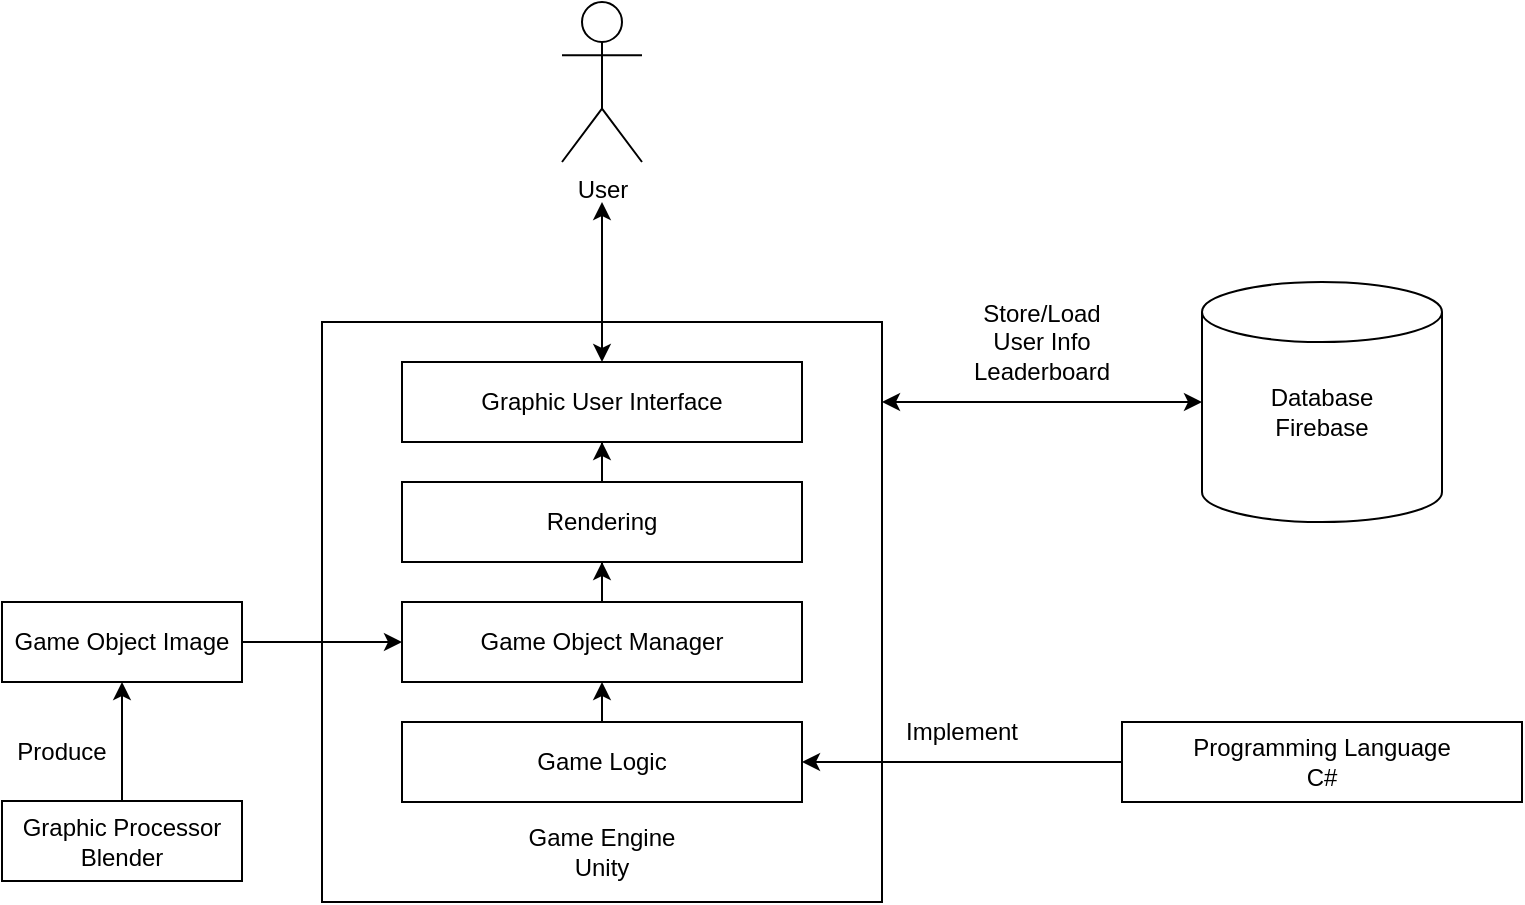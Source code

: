 <mxfile version="20.8.16" type="device"><diagram name="第1頁" id="K_bkNcNdCO-kKJMLChcu"><mxGraphModel dx="1674" dy="764" grid="1" gridSize="10" guides="1" tooltips="1" connect="1" arrows="1" fold="1" page="1" pageScale="1" pageWidth="827" pageHeight="1169" math="0" shadow="0"><root><mxCell id="0"/><mxCell id="1" parent="0"/><mxCell id="m7lsePDEBasANi_mcvNf-20" value="" style="rounded=0;whiteSpace=wrap;html=1;" vertex="1" parent="1"><mxGeometry x="200" y="320" width="280" height="290" as="geometry"/></mxCell><mxCell id="m7lsePDEBasANi_mcvNf-1" value="User&lt;br&gt;" style="shape=umlActor;verticalLabelPosition=bottom;verticalAlign=top;html=1;outlineConnect=0;" vertex="1" parent="1"><mxGeometry x="320" y="160" width="40" height="80" as="geometry"/></mxCell><mxCell id="m7lsePDEBasANi_mcvNf-3" value="Graphic User Interface" style="rounded=0;whiteSpace=wrap;html=1;" vertex="1" parent="1"><mxGeometry x="240" y="340" width="200" height="40" as="geometry"/></mxCell><mxCell id="m7lsePDEBasANi_mcvNf-5" value="" style="endArrow=classic;startArrow=classic;html=1;rounded=0;exitX=0.5;exitY=0;exitDx=0;exitDy=0;" edge="1" parent="1" source="m7lsePDEBasANi_mcvNf-3"><mxGeometry width="50" height="50" relative="1" as="geometry"><mxPoint x="390" y="360" as="sourcePoint"/><mxPoint x="340" y="260" as="targetPoint"/></mxGeometry></mxCell><mxCell id="m7lsePDEBasANi_mcvNf-9" value="Game Logic" style="rounded=0;whiteSpace=wrap;html=1;" vertex="1" parent="1"><mxGeometry x="240" y="520" width="200" height="40" as="geometry"/></mxCell><mxCell id="m7lsePDEBasANi_mcvNf-38" value="" style="edgeStyle=orthogonalEdgeStyle;rounded=0;orthogonalLoop=1;jettySize=auto;html=1;" edge="1" parent="1" source="m7lsePDEBasANi_mcvNf-10" target="m7lsePDEBasANi_mcvNf-11"><mxGeometry relative="1" as="geometry"/></mxCell><mxCell id="m7lsePDEBasANi_mcvNf-10" value="Game Object Manager" style="rounded=0;whiteSpace=wrap;html=1;" vertex="1" parent="1"><mxGeometry x="240" y="460" width="200" height="40" as="geometry"/></mxCell><mxCell id="m7lsePDEBasANi_mcvNf-37" value="" style="edgeStyle=orthogonalEdgeStyle;rounded=0;orthogonalLoop=1;jettySize=auto;html=1;" edge="1" parent="1" source="m7lsePDEBasANi_mcvNf-11" target="m7lsePDEBasANi_mcvNf-3"><mxGeometry relative="1" as="geometry"/></mxCell><mxCell id="m7lsePDEBasANi_mcvNf-11" value="Rendering" style="rounded=0;whiteSpace=wrap;html=1;" vertex="1" parent="1"><mxGeometry x="240" y="400" width="200" height="40" as="geometry"/></mxCell><mxCell id="m7lsePDEBasANi_mcvNf-39" value="" style="edgeStyle=orthogonalEdgeStyle;rounded=0;orthogonalLoop=1;jettySize=auto;html=1;" edge="1" parent="1" source="m7lsePDEBasANi_mcvNf-23" target="m7lsePDEBasANi_mcvNf-9"><mxGeometry relative="1" as="geometry"/></mxCell><mxCell id="m7lsePDEBasANi_mcvNf-23" value="Programming Language&lt;br&gt;C#" style="rounded=0;whiteSpace=wrap;html=1;" vertex="1" parent="1"><mxGeometry x="600" y="520" width="200" height="40" as="geometry"/></mxCell><mxCell id="m7lsePDEBasANi_mcvNf-29" value="" style="endArrow=classic;html=1;rounded=0;exitX=0.5;exitY=0;exitDx=0;exitDy=0;entryX=0.5;entryY=1;entryDx=0;entryDy=0;" edge="1" parent="1" source="m7lsePDEBasANi_mcvNf-9" target="m7lsePDEBasANi_mcvNf-10"><mxGeometry width="50" height="50" relative="1" as="geometry"><mxPoint x="460" y="570" as="sourcePoint"/><mxPoint x="510" y="520" as="targetPoint"/></mxGeometry></mxCell><mxCell id="m7lsePDEBasANi_mcvNf-41" value="" style="edgeStyle=orthogonalEdgeStyle;rounded=0;orthogonalLoop=1;jettySize=auto;html=1;" edge="1" parent="1" source="m7lsePDEBasANi_mcvNf-40" target="m7lsePDEBasANi_mcvNf-10"><mxGeometry relative="1" as="geometry"/></mxCell><mxCell id="m7lsePDEBasANi_mcvNf-40" value="Game Object Image" style="rounded=0;whiteSpace=wrap;html=1;" vertex="1" parent="1"><mxGeometry x="40" y="460" width="120" height="40" as="geometry"/></mxCell><mxCell id="m7lsePDEBasANi_mcvNf-43" value="" style="edgeStyle=orthogonalEdgeStyle;rounded=0;orthogonalLoop=1;jettySize=auto;html=1;" edge="1" parent="1" source="m7lsePDEBasANi_mcvNf-42" target="m7lsePDEBasANi_mcvNf-40"><mxGeometry relative="1" as="geometry"/></mxCell><mxCell id="m7lsePDEBasANi_mcvNf-42" value="Graphic Processor&lt;br&gt;Blender" style="rounded=0;whiteSpace=wrap;html=1;" vertex="1" parent="1"><mxGeometry x="40" y="559.5" width="120" height="40" as="geometry"/></mxCell><mxCell id="m7lsePDEBasANi_mcvNf-47" value="" style="endArrow=classic;startArrow=classic;html=1;rounded=0;entryX=0;entryY=0.5;entryDx=0;entryDy=0;entryPerimeter=0;" edge="1" parent="1" target="m7lsePDEBasANi_mcvNf-48"><mxGeometry width="50" height="50" relative="1" as="geometry"><mxPoint x="480" y="360" as="sourcePoint"/><mxPoint x="520" y="360" as="targetPoint"/></mxGeometry></mxCell><mxCell id="m7lsePDEBasANi_mcvNf-48" value="" style="shape=cylinder3;whiteSpace=wrap;html=1;boundedLbl=1;backgroundOutline=1;size=15;" vertex="1" parent="1"><mxGeometry x="640" y="300" width="120" height="120" as="geometry"/></mxCell><mxCell id="m7lsePDEBasANi_mcvNf-50" value="Game Engine&lt;br&gt;Unity" style="text;html=1;strokeColor=none;fillColor=none;align=center;verticalAlign=middle;whiteSpace=wrap;rounded=0;" vertex="1" parent="1"><mxGeometry x="240" y="569.5" width="200" height="30" as="geometry"/></mxCell><mxCell id="m7lsePDEBasANi_mcvNf-51" value="Database&lt;br&gt;Firebase" style="text;html=1;strokeColor=none;fillColor=none;align=center;verticalAlign=middle;whiteSpace=wrap;rounded=0;" vertex="1" parent="1"><mxGeometry x="640" y="340" width="120" height="50" as="geometry"/></mxCell><mxCell id="m7lsePDEBasANi_mcvNf-52" value="Store/Load&lt;br&gt;User Info&lt;br&gt;Leaderboard" style="text;html=1;strokeColor=none;fillColor=none;align=center;verticalAlign=middle;whiteSpace=wrap;rounded=0;" vertex="1" parent="1"><mxGeometry x="500" y="300" width="120" height="60" as="geometry"/></mxCell><mxCell id="m7lsePDEBasANi_mcvNf-53" value="Implement" style="text;html=1;strokeColor=none;fillColor=none;align=center;verticalAlign=middle;whiteSpace=wrap;rounded=0;" vertex="1" parent="1"><mxGeometry x="490" y="510" width="60" height="30" as="geometry"/></mxCell><mxCell id="m7lsePDEBasANi_mcvNf-56" value="Produce" style="text;html=1;strokeColor=none;fillColor=none;align=center;verticalAlign=middle;whiteSpace=wrap;rounded=0;" vertex="1" parent="1"><mxGeometry x="40" y="520" width="60" height="30" as="geometry"/></mxCell></root></mxGraphModel></diagram></mxfile>